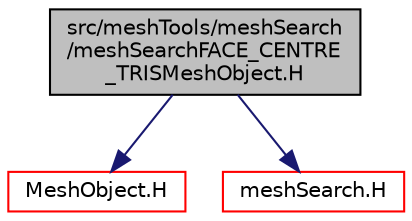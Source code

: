 digraph "src/meshTools/meshSearch/meshSearchFACE_CENTRE_TRISMeshObject.H"
{
  bgcolor="transparent";
  edge [fontname="Helvetica",fontsize="10",labelfontname="Helvetica",labelfontsize="10"];
  node [fontname="Helvetica",fontsize="10",shape=record];
  Node1 [label="src/meshTools/meshSearch\l/meshSearchFACE_CENTRE\l_TRISMeshObject.H",height=0.2,width=0.4,color="black", fillcolor="grey75", style="filled", fontcolor="black"];
  Node1 -> Node2 [color="midnightblue",fontsize="10",style="solid",fontname="Helvetica"];
  Node2 [label="MeshObject.H",height=0.2,width=0.4,color="red",URL="$a08650.html"];
  Node1 -> Node3 [color="midnightblue",fontsize="10",style="solid",fontname="Helvetica"];
  Node3 [label="meshSearch.H",height=0.2,width=0.4,color="red",URL="$a07451.html"];
}
